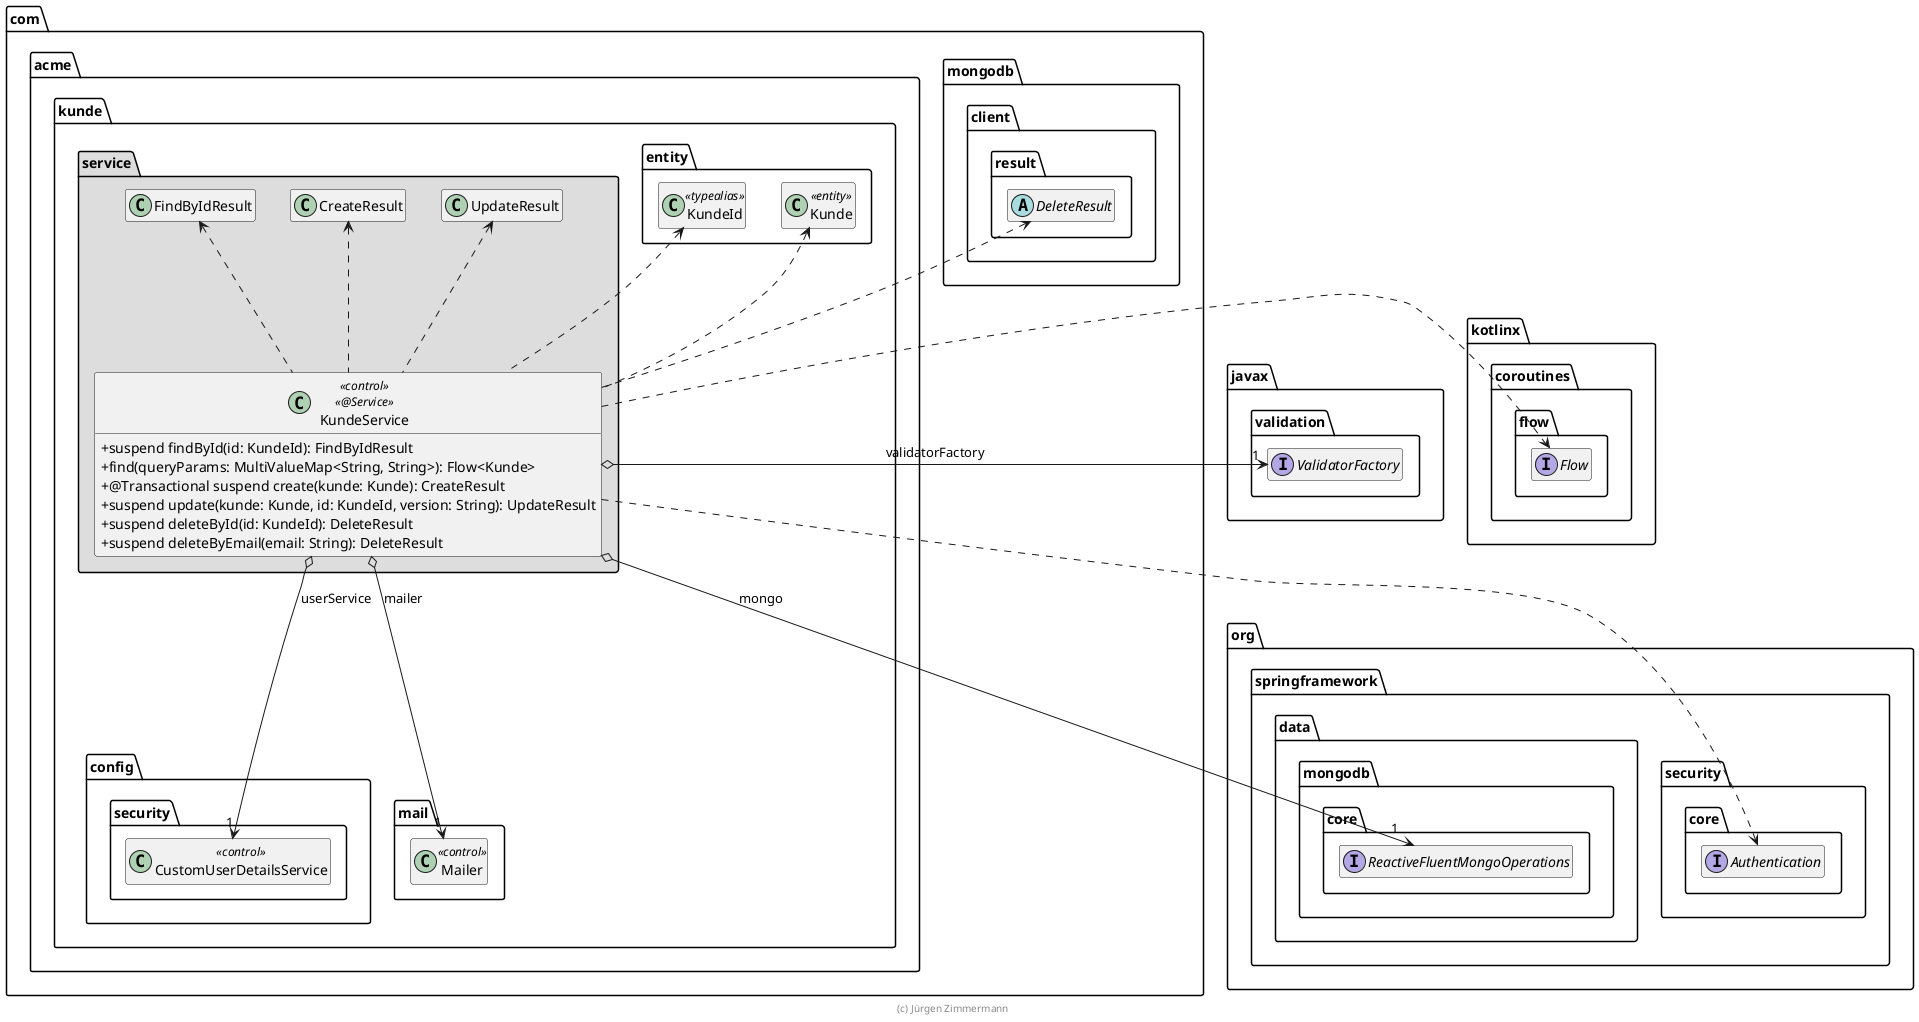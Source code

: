 ' Copyright (C) 2019 - present Juergen Zimmermann, Hochschule Karlsruhe
'
' This program is free software: you can redistribute it and/or modify
' it under the terms of the GNU General Public License as published by
' the Free Software Foundation, either version 3 of the License, or
' (at your option) any later version.
'
' This program is distributed in the hope that it will be useful,
' but WITHOUT ANY WARRANTY; without even the implied warranty of
' MERCHANTABILITY or FITNESS FOR A PARTICULAR PURPOSE.  See the
' GNU General Public License for more details.
'
' You should have received a copy of the GNU General Public License
' along with this program.  If not, see <http://www.gnu.org/licenses/>.
@startuml KundeService

!pragma useNewPackage
skinparam classAttributeIconSize 0
skinparam componentStyle uml2

interface kotlinx.coroutines.flow.Flow
interface javax.validation.ValidatorFactory

package com.mongodb.client.result {
    abstract class DeleteResult
}

package org.springframework {
    package data.mongodb.core {
        interface ReactiveFluentMongoOperations {
        }
    }
    package security.core {
        interface Authentication {
        }
    }
}


package com.acme.kunde {
    package config.security {
        class CustomUserDetailsService << control >> {
        }
    }

    package mail  {
        class Mailer << control >>
    }

    package entity {
        class Kunde << entity >> {
        }

        class KundeId << typealias >> {
        }
    }

    package service #DDDDDD {
        KundeService o--> "1" CustomUserDetailsService : userService
        KundeService o--> "1" ReactiveFluentMongoOperations : mongo
        KundeService o--> "1" Mailer : mailer
        KundeService o-right-> "1" javax.validation.ValidatorFactory : validatorFactory
        KundeService .up.> Kunde
        KundeService .up.> KundeId
        KundeService .right.> kotlinx.coroutines.flow.Flow
        KundeService ..> Authentication
        KundeService .up.> FindByIdResult
        KundeService .up.> CreateResult
        KundeService .up.> UpdateResult
        KundeService .up.> DeleteResult

        class KundeService << control >> << @Service >> {
            + suspend findById(id: KundeId): FindByIdResult
            + find(queryParams: MultiValueMap<String, String>): Flow<Kunde>
            + @Transactional suspend create(kunde: Kunde): CreateResult
            + suspend update(kunde: Kunde, id: KundeId, version: String): UpdateResult
            + suspend deleteById(id: KundeId): DeleteResult
            + suspend deleteByEmail(email: String): DeleteResult
        }

        class FindByIdResult {}
        class CreateResult {}
        class UpdateResult {}
    }
}

hide empty members

footer (c) Jürgen Zimmermann

@enduml
